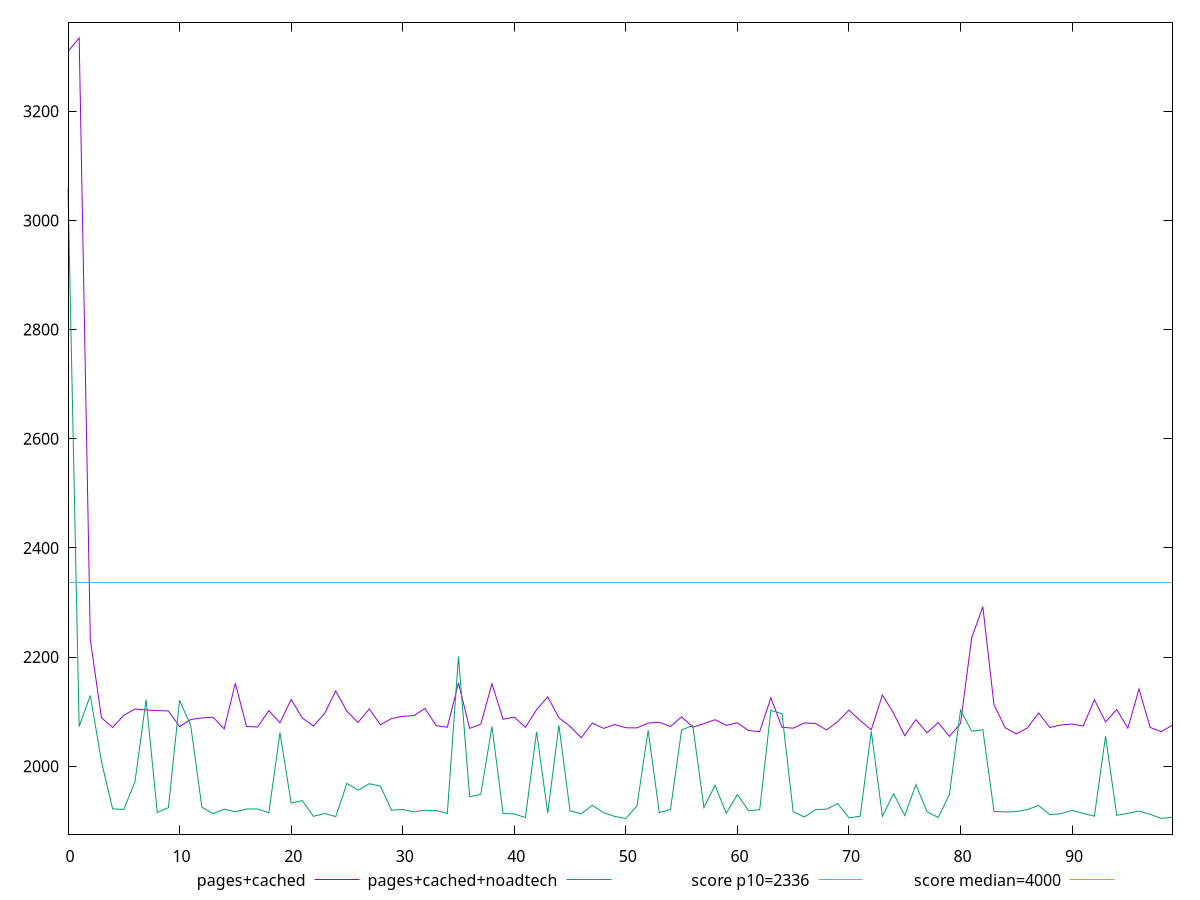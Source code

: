 reset

$pagesCached <<EOF
0 3309.4640000000004
1 3334.327
2 2232.1229999999996
3 2088.8770000000004
4 2071.2275
5 2093.365
6 2104.8324999999995
7 2103.3145
8 2101.9725000000003
9 2101.3675
10 2072.6092
11 2085.6155
12 2088.6075
13 2089.8559999999998
14 2068.4775
15 2152.0830000000005
16 2073.007
17 2071.8655
18 2102.044
19 2079.681
20 2122.4470000000006
21 2088.4775
22 2073.6475
23 2096.8633
24 2137.9809999999998
25 2100.6690000000003
26 2080.297
27 2105.20515
28 2076.0932000000003
29 2087.41795
30 2091.5454499999996
31 2092.76
32 2106.0975
33 2074.4450000000006
34 2071.5355000000004
35 2152.5945
36 2069.429
37 2077.1649999999995
38 2151.178
39 2086.1933000000004
40 2090.2025000000003
41 2071.343
42 2103.837
43 2127.2670000000003
44 2088.8715
45 2073.3065
46 2052.2250000000004
47 2079.186
48 2069.396
49 2076.4635
50 2070.518
51 2070.3305
52 2079.2245000000003
53 2080.6710000000003
54 2072.883
55 2090.5425000000005
56 2071.6652999999997
57 2078.0565
58 2085.346
59 2075.0115
60 2079.4610000000002
61 2065.4965
62 2063.3735
63 2125.4965
64 2071.42
65 2069.8035
66 2079.4444999999996
67 2078.3995
68 2066.3855
69 2082.0405
70 2102.7974999999997
71 2083.9018000000005
72 2066.8484999999996
73 2130.6234499999996
74 2097.094
75 2056.075
76 2085.5604999999996
77 2061.223
78 2080.2475
79 2054.6622
80 2078.3985000000002
81 2235.197
82 2292.2034999999996
83 2112.8075
84 2070.76
85 2059.3695000000002
86 2070.3585000000003
87 2097.7264999999998
88 2071.1135000000004
89 2075.677
90 2077.4212500000003
91 2073.675
92 2121.9045
93 2081.2406
94 2103.99565
95 2069.831
96 2141.5065
97 2071.0954999999994
98 2063.4064999999996
99 2075.5577500000004
EOF

$pagesCachedNoadtech <<EOF
0 3059.5035000000007
1 2072.8555
2 2129.8355
3 2008.46565
4 1921.9705000000004
5 1920.981
6 1971.426
7 2122.05965
8 1915.4210000000003
9 1924.2368499999998
10 2120.843
11 2074.5215000000003
12 1925.0775
13 1913.3039500000002
14 1921.4782500000001
15 1916.7019500000001
16 1921.8636500000002
17 1921.75
18 1914.9025000000001
19 2061.774
20 1932.6014999999998
21 1937.0895
22 1908.2703499999998
23 1913.4835000000003
24 1907.8072000000002
25 1968.7460999999998
26 1956.1084999999998
27 1968.0311000000002
28 1963.7386999999999
29 1919.4706500000002
30 1920.9789500000002
31 1916.3490500000003
32 1919.5133000000005
33 1918.824
34 1913.6772500000004
35 2201.1542
36 1944.1789999999999
37 1948.6667500000003
38 2072.7786999999994
39 1913.4450000000002
40 1912.72785
41 1906.0104999999999
42 2063.2195
43 1914.4500500000004
44 2075.028
45 1918.1896000000006
46 1913.1919999999998
47 1928.3995000000004
48 1915.084
49 1908.1083
50 1904.3046
51 1927.5140000000001
52 2065.9830500000003
53 1915.1162500000005
54 1920.7988
55 2066.723
56 2074.67475
57 1924.3470499999999
58 1965.1437499999997
59 1913.7525499999997
60 1948.3920000000003
61 1918.5964500000002
62 1920.3349999999998
63 2102.3418500000002
64 2096.2250000000004
65 1916.4899499999997
66 1907.1461
67 1920.6216500000003
68 1921.4653
69 1931.5833999999998
70 1905.6405000000002
71 1908.4317499999997
72 2063.8740000000003
73 1908.5275
74 1949.5965
75 1909.8421500000002
76 1966.4131499999999
77 1916.7009500000004
78 1906.1794999999997
79 1947.8545
80 2103.001
81 2064.2645
82 2067.0275
83 1917.4764999999995
84 1916.2224999999999
85 1917.0595
86 1920.7718999999997
87 1928.104
88 1911.6190000000004
89 1913.1228500000007
90 1919.4083
91 1913.5714999999998
92 1908.5903999999998
93 2055.3083500000002
94 1910.2343
95 1913.8407499999998
96 1918.02315
97 1911.89865
98 1904.5789999999997
99 1906.39705
EOF

set key outside below
set xrange [0:99]
set yrange [1875.704152:3362.9274480000004]
set trange [1875.704152:3362.9274480000004]
set terminal svg size 640, 520 enhanced background rgb 'white'
set output "report_00019_2021-02-10T18-14-37.922Z//first-contentful-paint/comparison/line/1_vs_2.svg"

plot $pagesCached title "pages+cached" with line, \
     $pagesCachedNoadtech title "pages+cached+noadtech" with line, \
     2336 title "score p10=2336", \
     4000 title "score median=4000"

reset
